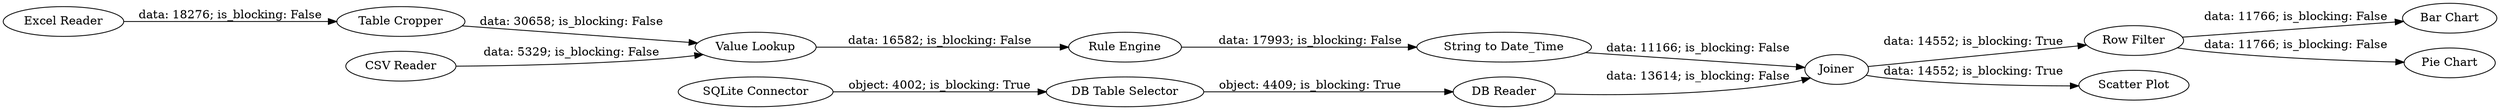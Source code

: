 digraph {
	"-5896421561065250320_389" [label="Row Filter"]
	"-5896421561065250320_368" [label=Joiner]
	"-5896421561065250320_352" [label="Bar Chart"]
	"-5896421561065250320_273" [label="String to Date_Time"]
	"-5896421561065250320_426" [label="Excel Reader"]
	"-5896421561065250320_272" [label="Rule Engine"]
	"-5896421561065250320_271" [label="Value Lookup"]
	"-5896421561065250320_404" [label="DB Reader"]
	"-5896421561065250320_403" [label="DB Table Selector"]
	"-5896421561065250320_415" [label="Pie Chart"]
	"-5896421561065250320_381" [label="Scatter Plot"]
	"-5896421561065250320_266" [label="Table Cropper"]
	"-5896421561065250320_406" [label="SQLite Connector"]
	"-5896421561065250320_424" [label="CSV Reader"]
	"-5896421561065250320_403" -> "-5896421561065250320_404" [label="object: 4409; is_blocking: True"]
	"-5896421561065250320_273" -> "-5896421561065250320_368" [label="data: 11166; is_blocking: False"]
	"-5896421561065250320_404" -> "-5896421561065250320_368" [label="data: 13614; is_blocking: False"]
	"-5896421561065250320_272" -> "-5896421561065250320_273" [label="data: 17993; is_blocking: False"]
	"-5896421561065250320_271" -> "-5896421561065250320_272" [label="data: 16582; is_blocking: False"]
	"-5896421561065250320_368" -> "-5896421561065250320_381" [label="data: 14552; is_blocking: True"]
	"-5896421561065250320_389" -> "-5896421561065250320_352" [label="data: 11766; is_blocking: False"]
	"-5896421561065250320_368" -> "-5896421561065250320_389" [label="data: 14552; is_blocking: True"]
	"-5896421561065250320_426" -> "-5896421561065250320_266" [label="data: 18276; is_blocking: False"]
	"-5896421561065250320_266" -> "-5896421561065250320_271" [label="data: 30658; is_blocking: False"]
	"-5896421561065250320_406" -> "-5896421561065250320_403" [label="object: 4002; is_blocking: True"]
	"-5896421561065250320_424" -> "-5896421561065250320_271" [label="data: 5329; is_blocking: False"]
	"-5896421561065250320_389" -> "-5896421561065250320_415" [label="data: 11766; is_blocking: False"]
	rankdir=LR
}

